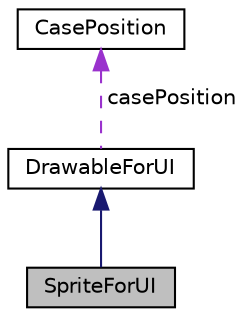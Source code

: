 digraph "SpriteForUI"
{
 // LATEX_PDF_SIZE
  edge [fontname="Helvetica",fontsize="10",labelfontname="Helvetica",labelfontsize="10"];
  node [fontname="Helvetica",fontsize="10",shape=record];
  Node1 [label="SpriteForUI",height=0.2,width=0.4,color="black", fillcolor="grey75", style="filled", fontcolor="black",tooltip="Classe qui permet de créer un sprite pour l'interface utilisateur  comme implemente DrawableForUI,..."];
  Node2 -> Node1 [dir="back",color="midnightblue",fontsize="10",style="solid",fontname="Helvetica"];
  Node2 [label="DrawableForUI",height=0.2,width=0.4,color="black", fillcolor="white", style="filled",URL="$class_drawable_for_u_i.html",tooltip="Classe abstraite pour cree des objets affichables sur la fenetre de jeu,  il peuvent suivre les mouve..."];
  Node3 -> Node2 [dir="back",color="darkorchid3",fontsize="10",style="dashed",label=" casePosition" ,fontname="Helvetica"];
  Node3 [label="CasePosition",height=0.2,width=0.4,color="black", fillcolor="white", style="filled",URL="$class_case_position.html",tooltip="position d'une case sur le plateau"];
}
